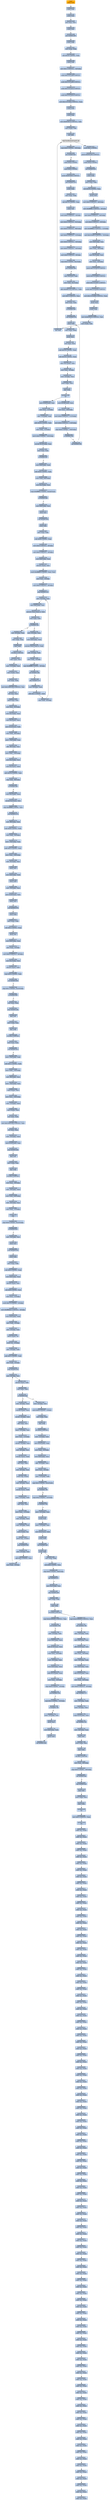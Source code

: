 digraph G {
node[shape=rectangle,style=filled,fillcolor=lightsteelblue,color=lightsteelblue]
bgcolor="transparent"
a0x00601ed0pushl_eax[label="start\npushl %eax",color="lightgrey",fillcolor="orange"];
a0x00601ed1pushl_eax[label="0x00601ed1\npushl %eax"];
a0x00601ed2pushl_eax[label="0x00601ed2\npushl %eax"];
a0x00601ed3xorl_ecx_ecx[label="0x00601ed3\nxorl %ecx, %ecx"];
a0x00601ed5pushl_ecx[label="0x00601ed5\npushl %ecx"];
a0x00601ed6call_0x00601d00[label="0x00601ed6\ncall 0x00601d00"];
a0x00601d00pushl_ebp[label="0x00601d00\npushl %ebp"];
a0x00601d01movl_esp_ebp[label="0x00601d01\nmovl %esp, %ebp"];
a0x00601d03subl_0x30UINT8_esp[label="0x00601d03\nsubl $0x30<UINT8>, %esp"];
a0x00601d06pushl_edi[label="0x00601d06\npushl %edi"];
a0x00601d07movl_0x1UINT32__24ebp_[label="0x00601d07\nmovl $0x1<UINT32>, -24(%ebp)"];
a0x00601d0epushl_0x15321aa8UINT32[label="0x00601d0e\npushl $0x15321aa8<UINT32>"];
a0x00601d13pushl_0x15321ad8UINT32[label="0x00601d13\npushl $0x15321ad8<UINT32>"];
a0x00601d18pushl_0x15321b2aUINT32[label="0x00601d18\npushl $0x15321b2a<UINT32>"];
a0x00601d1dpushl_0x15321b5aUINT32[label="0x00601d1d\npushl $0x15321b5a<UINT32>"];
a0x00601d22movl_0x15321b8aUINT32_eax[label="0x00601d22\nmovl $0x15321b8a<UINT32>, %eax"];
a0x00601d27pushl_eax[label="0x00601d27\npushl %eax"];
a0x00601d28pushl_eax[label="0x00601d28\npushl %eax"];
a0x00601d29movl_0x603810UINT32_edi[label="0x00601d29\nmovl $0x603810<UINT32>, %edi"];
a0x00601d2emovl_edi__edi[label="0x00601d2e\nmovl (%edi), %edi"];
a0x00601d30call_edi[label="0x00601d30\ncall %edi"];
RegCloseKey_advapi32_dll[label="RegCloseKey@advapi32.dll",color="lightgrey",fillcolor="lightgrey"];
a0x00601d32pushl_0x1UINT8[label="0x00601d32\npushl $0x1<UINT8>"];
a0x00601d34pushl_0x604194UINT32[label="0x00601d34\npushl $0x604194<UINT32>"];
a0x00601d39pushl_0x0UINT8[label="0x00601d39\npushl $0x0<UINT8>"];
a0x00601d3bcall_0x00601630[label="0x00601d3b\ncall 0x00601630"];
a0x00601630pushl_ebp[label="0x00601630\npushl %ebp"];
a0x00601631movl_esp_ebp[label="0x00601631\nmovl %esp, %ebp"];
a0x00601633subl_0x30UINT8_esp[label="0x00601633\nsubl $0x30<UINT8>, %esp"];
a0x00601636pushl_edi[label="0x00601636\npushl %edi"];
a0x00601637movl_0x0UINT32__40ebp_[label="0x00601637\nmovl $0x0<UINT32>, -40(%ebp)"];
a0x0060163emovl_0xfffffffcUINT32__8ebp_[label="0x0060163e\nmovl $0xfffffffc<UINT32>, -8(%ebp)"];
a0x00601645movl_0x0UINT32__44ebp_[label="0x00601645\nmovl $0x0<UINT32>, -44(%ebp)"];
a0x0060164cmovl_0x0UINT32__20ebp_[label="0x0060164c\nmovl $0x0<UINT32>, -20(%ebp)"];
a0x00601653movl_0xffffffbaUINT32__12ebp_[label="0x00601653\nmovl $0xffffffba<UINT32>, -12(%ebp)"];
a0x0060165amovl_0x103e62UINT32__32ebp_[label="0x0060165a\nmovl $0x103e62<UINT32>, -32(%ebp)"];
a0x00601661movl_0x8ebp__eax[label="0x00601661\nmovl 0x8(%ebp), %eax"];
a0x00601664movl_eax__28ebp_[label="0x00601664\nmovl %eax, -28(%ebp)"];
a0x00601667movl_0xcebp__ecx[label="0x00601667\nmovl 0xc(%ebp), %ecx"];
a0x0060166amovl_ecx__24ebp_[label="0x0060166a\nmovl %ecx, -24(%ebp)"];
a0x0060166dpushl_0x1531df70UINT32[label="0x0060166d\npushl $0x1531df70<UINT32>"];
a0x00601672pushl_0x1531dfd4UINT32[label="0x00601672\npushl $0x1531dfd4<UINT32>"];
a0x00601677pushl_0x1531e007UINT32[label="0x00601677\npushl $0x1531e007<UINT32>"];
a0x0060167cpushl_0x1531e056UINT32[label="0x0060167c\npushl $0x1531e056<UINT32>"];
a0x00601681movl_0x1531e086UINT32_eax[label="0x00601681\nmovl $0x1531e086<UINT32>, %eax"];
a0x00601686pushl_eax[label="0x00601686\npushl %eax"];
a0x00601687pushl_eax[label="0x00601687\npushl %eax"];
a0x00601688movl_0x603810UINT32_edi[label="0x00601688\nmovl $0x603810<UINT32>, %edi"];
a0x0060168dmovl_edi__edi[label="0x0060168d\nmovl (%edi), %edi"];
a0x0060168fcall_edi[label="0x0060168f\ncall %edi"];
a0x00601691cmpl_0x0UINT8__28ebp_[label="0x00601691\ncmpl $0x0<UINT8>, -28(%ebp)"];
a0x00601695jne_0x006016ae[label="0x00601695\njne 0x006016ae"];
a0x00601697pushl_0x0UINT8[label="0x00601697\npushl $0x0<UINT8>"];
a0x00601699pushl_0x0UINT8[label="0x00601699\npushl $0x0<UINT8>"];
a0x0060169bpushl_0x603000UINT32[label="0x0060169b\npushl $0x603000<UINT32>"];
a0x006016a0call_0x00601350[label="0x006016a0\ncall 0x00601350"];
a0x00601350pushl_ebp[label="0x00601350\npushl %ebp"];
a0x00601351movl_esp_ebp[label="0x00601351\nmovl %esp, %ebp"];
a0x00601353subl_0x74UINT8_esp[label="0x00601353\nsubl $0x74<UINT8>, %esp"];
a0x00601356pushl_esi[label="0x00601356\npushl %esi"];
a0x00601357movl_0x0UINT32__4ebp_[label="0x00601357\nmovl $0x0<UINT32>, -4(%ebp)"];
a0x0060135emovl_0x0UINT32__92ebp_[label="0x0060135e\nmovl $0x0<UINT32>, -92(%ebp)"];
a0x00601365movl_0x0UINT32__96ebp_[label="0x00601365\nmovl $0x0<UINT32>, -96(%ebp)"];
a0x0060136cmovl_0x0UINT32__12ebp_[label="0x0060136c\nmovl $0x0<UINT32>, -12(%ebp)"];
a0x00601373movl_0x0UINT32__16ebp_[label="0x00601373\nmovl $0x0<UINT32>, -16(%ebp)"];
a0x0060137amovl_0x0UINT32__24ebp_[label="0x0060137a\nmovl $0x0<UINT32>, -24(%ebp)"];
a0x00601381movl_0x0UINT32__8ebp_[label="0x00601381\nmovl $0x0<UINT32>, -8(%ebp)"];
a0x00601388cmpl_0x0UINT8_0xcebp_[label="0x00601388\ncmpl $0x0<UINT8>, 0xc(%ebp)"];
a0x0060138cjne_0x0060139e[label="0x0060138c\njne 0x0060139e"];
a0x0060138emovl_fs_0x30_edx[label="0x0060138e\nmovl %fs:0x30, %edx"];
a0x00601395movl_edx_0xcebp_[label="0x00601395\nmovl %edx, 0xc(%ebp)"];
a0x00601398addl_0x608118UINT32_edx[label="0x00601398\naddl $0x608118<UINT32>, %edx"];
a0x0060139emovl_0x1UINT32_eax[label="0x0060139e\nmovl $0x1<UINT32>, %eax"];
a0x006013a3testl_eax_eax[label="0x006013a3\ntestl %eax, %eax"];
a0x006013a5je_0x006014e6[label="0x006013a5\nje 0x006014e6"];
a0x006013abcall_0x006012f0[label="0x006013ab\ncall 0x006012f0"];
a0x006012f0pushl_ebp[label="0x006012f0\npushl %ebp"];
a0x006012f1movl_esp_ebp[label="0x006012f1\nmovl %esp, %ebp"];
a0x006012f3pushl_ecx[label="0x006012f3\npushl %ecx"];
a0x006012f4xorl_eax_eax[label="0x006012f4\nxorl %eax, %eax"];
a0x006012f6addl_0x18UINT8_eax[label="0x006012f6\naddl $0x18<UINT8>, %eax"];
a0x006012f9addl_0x18UINT8_eax[label="0x006012f9\naddl $0x18<UINT8>, %eax"];
a0x006012fcmovl_fs_eax__eax[label="0x006012fc\nmovl %fs:(%eax), %eax"];
a0x006012ffmovl_eax__4ebp_[label="0x006012ff\nmovl %eax, -4(%ebp)"];
a0x00601302movl__4ebp__eax[label="0x00601302\nmovl -4(%ebp), %eax"];
a0x00601305movl_ebp_esp[label="0x00601305\nmovl %ebp, %esp"];
a0x00601307popl_ebp[label="0x00601307\npopl %ebp"];
a0x00601308ret[label="0x00601308\nret"];
a0x006013b0movl_0x1f8eax__ecx[label="0x006013b0\nmovl 0x1f8(%eax), %ecx"];
a0x006013b6movl_ecx__100ebp_[label="0x006013b6\nmovl %ecx, -100(%ebp)"];
a0x006013b9movl_0x0UINT32__112ebp_[label="0x006013b9\nmovl $0x0<UINT32>, -112(%ebp)"];
a0x006013c0movl_0x0UINT32__116ebp_[label="0x006013c0\nmovl $0x0<UINT32>, -116(%ebp)"];
a0x006013c7cmpl_0x0UINT8__100ebp_[label="0x006013c7\ncmpl $0x0<UINT8>, -100(%ebp)"];
a0x006013cbje_0x006013dc[label="0x006013cb\nje 0x006013dc"];
a0x006013dccall_0x006012f0[label="0x006013dc\ncall 0x006012f0"];
a0x006013e1movl_0x58eax__ecx[label="0x006013e1\nmovl 0x58(%eax), %ecx"];
a0x006013e4movl_ecx__12ebp_[label="0x006013e4\nmovl %ecx, -12(%ebp)"];
a0x006013e7movl__12ebp__edx[label="0x006013e7\nmovl -12(%ebp), %edx"];
a0x006013eaaddl_0x5fUINT8_edx[label="0x006013ea\naddl $0x5f<UINT8>, %edx"];
a0x006013edmovl_edx__12ebp_[label="0x006013ed\nmovl %edx, -12(%ebp)"];
a0x006013f0movb_0x0UINT8__105ebp_[label="0x006013f0\nmovb $0x0<UINT8>, -105(%ebp)"];
a0x006013f4movzbl_0x10ebp__eax[label="0x006013f4\nmovzbl 0x10(%ebp), %eax"];
a0x006013f8testl_eax_eax[label="0x006013f8\ntestl %eax, %eax"];
a0x006013faje_0x00601407[label="0x006013fa\nje 0x00601407"];
a0x00601407movl_0x8ebp__edx[label="0x00601407\nmovl 0x8(%ebp), %edx"];
a0x0060140aaddl_0x6UINT8_edx[label="0x0060140a\naddl $0x6<UINT8>, %edx"];
a0x0060140dmovl_edx_0x8ebp_[label="0x0060140d\nmovl %edx, 0x8(%ebp)"];
a0x00601410movl_0xcebp__eax[label="0x00601410\nmovl 0xc(%ebp), %eax"];
a0x00601413cmpl_0xfffffffaUINT8_0x3a0eax_[label="0x00601413\ncmpl $0xfffffffa<UINT8>, 0x3a0(%eax)"];
a0x0060141aje_0x006014e6[label="0x0060141a\nje 0x006014e6"];
a0x00601420movl_0x8ebp__ecx[label="0x00601420\nmovl 0x8(%ebp), %ecx"];
a0x00601423pushl_ecx[label="0x00601423\npushl %ecx"];
a0x00601424call_0x006014f0[label="0x00601424\ncall 0x006014f0"];
a0x006014f0pushl_ebp[label="0x006014f0\npushl %ebp"];
a0x006014f1movl_esp_ebp[label="0x006014f1\nmovl %esp, %ebp"];
a0x006014f3subl_0x8UINT8_esp[label="0x006014f3\nsubl $0x8<UINT8>, %esp"];
a0x006014f6movl_0x0UINT32__8ebp_[label="0x006014f6\nmovl $0x0<UINT32>, -8(%ebp)"];
a0x006014fdmovl_0x0UINT32__4ebp_[label="0x006014fd\nmovl $0x0<UINT32>, -4(%ebp)"];
a0x00601504movl_0x8ebp__eax[label="0x00601504\nmovl 0x8(%ebp), %eax"];
a0x00601507movzwl_eax__ecx[label="0x00601507\nmovzwl (%eax), %ecx"];
a0x0060150aimull_0xffffff85UINT8_ecx_ecx[label="0x0060150a\nimull $0xffffff85<UINT8>, %ecx, %ecx"];
a0x0060150dmovl_ecx__4ebp_[label="0x0060150d\nmovl %ecx, -4(%ebp)"];
a0x00601510movl_0x0UINT32__8ebp_[label="0x00601510\nmovl $0x0<UINT32>, -8(%ebp)"];
a0x00601517jmp_0x00601522[label="0x00601517\njmp 0x00601522"];
a0x00601522movl__8ebp__eax[label="0x00601522\nmovl -8(%ebp), %eax"];
a0x00601525movl_0x8ebp__ecx[label="0x00601525\nmovl 0x8(%ebp), %ecx"];
a0x00601528movzwl_ecxeax2__edx[label="0x00601528\nmovzwl (%ecx,%eax,2), %edx"];
a0x0060152ctestl_edx_edx[label="0x0060152c\ntestl %edx, %edx"];
a0x0060152eje_0x0060154a[label="0x0060152e\nje 0x0060154a"];
a0x00601530movl__8ebp__eax[label="0x00601530\nmovl -8(%ebp), %eax"];
a0x00601533movl_0x8ebp__ecx[label="0x00601533\nmovl 0x8(%ebp), %ecx"];
a0x00601536movzwl_ecxeax2__edx[label="0x00601536\nmovzwl (%ecx,%eax,2), %edx"];
a0x0060153aaddl__4ebp__edx[label="0x0060153a\naddl -4(%ebp), %edx"];
a0x0060153dmovl_edx__4ebp_[label="0x0060153d\nmovl %edx, -4(%ebp)"];
a0x00601540cmpl_0xffffffffUINT8__8ebp_[label="0x00601540\ncmpl $0xffffffff<UINT8>, -8(%ebp)"];
a0x00601544jnl_0x00601548[label="0x00601544\njnl 0x00601548"];
a0x00601548jmp_0x00601519[label="0x00601548\njmp 0x00601519"];
a0x00601519movl__8ebp__edx[label="0x00601519\nmovl -8(%ebp), %edx"];
a0x0060151caddl_0x1UINT8_edx[label="0x0060151c\naddl $0x1<UINT8>, %edx"];
a0x0060151fmovl_edx__8ebp_[label="0x0060151f\nmovl %edx, -8(%ebp)"];
a0x0060154amovl__8ebp__eax[label="0x0060154a\nmovl -8(%ebp), %eax"];
a0x0060154dmovl_ebp_esp[label="0x0060154d\nmovl %ebp, %esp"];
a0x0060154fpopl_ebp[label="0x0060154f\npopl %ebp"];
a0x00601550ret_0x4UINT16[label="0x00601550\nret $0x4<UINT16>"];
a0x00601429movl_eax_ecx[label="0x00601429\nmovl %eax, %ecx"];
a0x0060142bmovl__12ebp__edx[label="0x0060142b\nmovl -12(%ebp), %edx"];
a0x0060142emovl_edx__eax[label="0x0060142e\nmovl (%edx), %eax"];
a0x00601430xorl_edx_edx[label="0x00601430\nxorl %edx, %edx"];
a0x00601432movl_0x23002200UINT32_esi[label="0x00601432\nmovl $0x23002200<UINT32>, %esi"];
a0x00601437divl_esi_eax[label="0x00601437\ndivl %esi, %eax"];
a0x00601439imull_eax_ecx[label="0x00601439\nimull %eax, %ecx"];
a0x0060143cmovl_ecx__92ebp_[label="0x0060143c\nmovl %ecx, -92(%ebp)"];
a0x0060143fmovl_0xcebp__eax[label="0x0060143f\nmovl 0xc(%ebp), %eax"];
a0x00601442movl_0xceax__ecx[label="0x00601442\nmovl 0xc(%eax), %ecx"];
a0x00601445movl_0x14ecx__edx[label="0x00601445\nmovl 0x14(%ecx), %edx"];
a0x00601448movl_edx__88ebp_[label="0x00601448\nmovl %edx, -88(%ebp)"];
a0x0060144bmovl__104ebp__eax[label="0x0060144b\nmovl -104(%ebp), %eax"];
a0x0060144eaddl__88ebp__eax[label="0x0060144e\naddl -88(%ebp), %eax"];
a0x00601451movl_eax__104ebp_[label="0x00601451\nmovl %eax, -104(%ebp)"];
a0x00601454movl_0xcebp__ecx[label="0x00601454\nmovl 0xc(%ebp), %ecx"];
a0x00601457movl_0xcecx__edx[label="0x00601457\nmovl 0xc(%ecx), %edx"];
a0x0060145aaddl_0x14UINT8_edx[label="0x0060145a\naddl $0x14<UINT8>, %edx"];
a0x0060145dcmpl_edx__88ebp_[label="0x0060145d\ncmpl %edx, -88(%ebp)"];
a0x00601460je_0x006014e6[label="0x00601460\nje 0x006014e6"];
a0x00601466movl_0xcebp__eax[label="0x00601466\nmovl 0xc(%ebp), %eax"];
a0x00601469movzbl_0x2eax__ecx[label="0x00601469\nmovzbl 0x2(%eax), %ecx"];
a0x0060146dcmpl_0xffffffffUINT8_ecx[label="0x0060146d\ncmpl $0xffffffff<UINT8>, %ecx"];
a0x00601470jne_0x00601474[label="0x00601470\njne 0x00601474"];
a0x00601474movl__88ebp__edx[label="0x00601474\nmovl -88(%ebp), %edx"];
a0x00601477subl_0x8UINT8_edx[label="0x00601477\nsubl $0x8<UINT8>, %edx"];
a0x0060147amovl_edx__20ebp_[label="0x0060147a\nmovl %edx, -20(%ebp)"];
a0x0060147dmovl__104ebp__eax[label="0x0060147d\nmovl -104(%ebp), %eax"];
a0x00601480addl_0x1UINT8_eax[label="0x00601480\naddl $0x1<UINT8>, %eax"];
a0x00601483movl_eax__104ebp_[label="0x00601483\nmovl %eax, -104(%ebp)"];
a0x00601486movl__92ebp__ecx[label="0x00601486\nmovl -92(%ebp), %ecx"];
a0x00601489pushl_ecx[label="0x00601489\npushl %ecx"];
a0x0060148amovl_0x8ebp__edx[label="0x0060148a\nmovl 0x8(%ebp), %edx"];
a0x0060148dpushl_edx[label="0x0060148d\npushl %edx"];
a0x0060148emovl__20ebp__eax[label="0x0060148e\nmovl -20(%ebp), %eax"];
a0x00601491movl_0x30eax__ecx[label="0x00601491\nmovl 0x30(%eax), %ecx"];
a0x00601494pushl_ecx[label="0x00601494\npushl %ecx"];
a0x00601495call_0x00601970[label="0x00601495\ncall 0x00601970"];
a0x00601970pushl_ebp[label="0x00601970\npushl %ebp"];
a0x00601971movl_esp_ebp[label="0x00601971\nmovl %esp, %ebp"];
a0x00601973subl_0xcUINT8_esp[label="0x00601973\nsubl $0xc<UINT8>, %esp"];
a0x00601976pushl_esi[label="0x00601976\npushl %esi"];
a0x00601977movl_0x8ebp__eax[label="0x00601977\nmovl 0x8(%ebp), %eax"];
a0x0060197amovl_eax__4ebp_[label="0x0060197a\nmovl %eax, -4(%ebp)"];
a0x0060197dmovl_0x0UINT32__8ebp_[label="0x0060197d\nmovl $0x0<UINT32>, -8(%ebp)"];
a0x00601984movl_0xcebp__ecx[label="0x00601984\nmovl 0xc(%ebp), %ecx"];
a0x00601987movzwl_ecx__edx[label="0x00601987\nmovzwl (%ecx), %edx"];
a0x0060198acmpl_0x2UINT8_edx[label="0x0060198a\ncmpl $0x2<UINT8>, %edx"];
a0x0060198djne_0x006019a6[label="0x0060198d\njne 0x006019a6"];
a0x006019a6cmpl_0x1UINT8_0x10ebp_[label="0x006019a6\ncmpl $0x1<UINT8>, 0x10(%ebp)"];
a0x006019aaja_0x006019b3[label="0x006019aa\nja 0x006019b3"];
a0x006019acxorl_eax_eax[label="0x006019ac\nxorl %eax, %eax"];
a0x006019aejmp_0x00601a4b[label="0x006019ae\njmp 0x00601a4b"];
a0x00601a4bpopl_esi[label="0x00601a4b\npopl %esi"];
a0x00601a4cmovl_ebp_esp[label="0x00601a4c\nmovl %ebp, %esp"];
a0x00601a4epopl_ebp[label="0x00601a4e\npopl %ebp"];
a0x00601a4fret_0xcUINT16[label="0x00601a4f\nret $0xc<UINT16>"];
a0x0060149atestl_eax_eax[label="0x0060149a\ntestl %eax, %eax"];
a0x0060149cjne_0x006014ca[label="0x0060149c\njne 0x006014ca"];
a0x0060149emovl__104ebp__edx[label="0x0060149e\nmovl -104(%ebp), %edx"];
a0x006014a1addl_0x1UINT8_edx[label="0x006014a1\naddl $0x1<UINT8>, %edx"];
a0x006014a4movl_edx__104ebp_[label="0x006014a4\nmovl %edx, -104(%ebp)"];
a0x006014a7movl__88ebp__eax[label="0x006014a7\nmovl -88(%ebp), %eax"];
a0x006014aamovl__104ebp__ecx[label="0x006014aa\nmovl -104(%ebp), %ecx"];
a0x006014adimull_eax__ecx[label="0x006014ad\nimull (%eax), %ecx"];
a0x006014b0movl_ecx__104ebp_[label="0x006014b0\nmovl %ecx, -104(%ebp)"];
a0x006014b3movl__12ebp__edx[label="0x006014b3\nmovl -12(%ebp), %edx"];
a0x006014b6movl_edx__eax[label="0x006014b6\nmovl (%edx), %eax"];
a0x006014b8xorl_edx_edx[label="0x006014b8\nxorl %edx, %edx"];
a0x006014bamovl_0x23002200UINT32_ecx[label="0x006014ba\nmovl $0x23002200<UINT32>, %ecx"];
a0x006014bfdivl_ecx_eax[label="0x006014bf\ndivl %ecx, %eax"];
a0x006014c1movl__20ebp__edx[label="0x006014c1\nmovl -20(%ebp), %edx"];
a0x006014c4imull_0x18edx__eax[label="0x006014c4\nimull 0x18(%edx), %eax"];
a0x006014c8jmp_0x006014e8[label="0x006014c8\njmp 0x006014e8"];
a0x006014e8popl_esi[label="0x006014e8\npopl %esi"];
a0x006014e9movl_ebp_esp[label="0x006014e9\nmovl %ebp, %esp"];
a0x006014ebpopl_ebp[label="0x006014eb\npopl %ebp"];
a0x006014ecret_0xcUINT16[label="0x006014ec\nret $0xc<UINT16>"];
a0x006016a5movl_eax__28ebp_[label="0x006016a5\nmovl %eax, -28(%ebp)"];
a0x006016a8movl__28ebp__edx[label="0x006016a8\nmovl -28(%ebp), %edx"];
a0x006016abmovl_edx_0x8ebp_[label="0x006016ab\nmovl %edx, 0x8(%ebp)"];
a0x006016aemovl__28ebp__eax[label="0x006016ae\nmovl -28(%ebp), %eax"];
a0x006016b1movl_eax__12ebp_[label="0x006016b1\nmovl %eax, -12(%ebp)"];
a0x006016b4nop_[label="0x006016b4\nnop "];
a0x006016b5cmpl_0x0UINT8_0x10ebp_[label="0x006016b5\ncmpl $0x0<UINT8>, 0x10(%ebp)"];
a0x006016b9je_0x006016c4[label="0x006016b9\nje 0x006016c4"];
a0x006016bbmovl__24ebp__ecx[label="0x006016bb\nmovl -24(%ebp), %ecx"];
a0x006016bepushl_ecx[label="0x006016be\npushl %ecx"];
a0x006016bfcall_0x00601020[label="0x006016bf\ncall 0x00601020"];
a0x00601020pushl_ebp[label="0x00601020\npushl %ebp"];
a0x00601021movl_esp_ebp[label="0x00601021\nmovl %esp, %ebp"];
a0x00601023subl_0xcUINT8_esp[label="0x00601023\nsubl $0xc<UINT8>, %esp"];
a0x00601026movl_0x8ebp__eax[label="0x00601026\nmovl 0x8(%ebp), %eax"];
a0x00601029movsbl_eax__ecx[label="0x00601029\nmovsbl (%eax), %ecx"];
a0x0060102csubl_0xfUINT8_ecx[label="0x0060102c\nsubl $0xf<UINT8>, %ecx"];
a0x0060102fmovl_ecx__12ebp_[label="0x0060102f\nmovl %ecx, -12(%ebp)"];
a0x00601032movb_0x72UINT8__5ebp_[label="0x00601032\nmovb $0x72<UINT8>, -5(%ebp)"];
a0x00601036movl_0xffffdda1UINT32__4ebp_[label="0x00601036\nmovl $0xffffdda1<UINT32>, -4(%ebp)"];
a0x0060103dmovl_0x8ebp__edx[label="0x0060103d\nmovl 0x8(%ebp), %edx"];
a0x00601040movl_edx__4ebp_[label="0x00601040\nmovl %edx, -4(%ebp)"];
a0x00601043movl__4ebp__eax[label="0x00601043\nmovl -4(%ebp), %eax"];
a0x00601046movb_eax__cl[label="0x00601046\nmovb (%eax), %cl"];
a0x00601048movb_cl__5ebp_[label="0x00601048\nmovb %cl, -5(%ebp)"];
a0x0060104bmovl__4ebp__edx[label="0x0060104b\nmovl -4(%ebp), %edx"];
a0x0060104eaddl_0x1UINT8_edx[label="0x0060104e\naddl $0x1<UINT8>, %edx"];
a0x00601051movl_edx__4ebp_[label="0x00601051\nmovl %edx, -4(%ebp)"];
a0x00601054jmp_0x0060105f[label="0x00601054\njmp 0x0060105f"];
a0x0060105fmovl__4ebp__ecx[label="0x0060105f\nmovl -4(%ebp), %ecx"];
a0x00601062movsbl_ecx__edx[label="0x00601062\nmovsbl (%ecx), %edx"];
a0x00601065testl_edx_edx[label="0x00601065\ntestl %edx, %edx"];
a0x00601067je_0x006010a8[label="0x00601067\nje 0x006010a8"];
a0x00601069movl__4ebp__eax[label="0x00601069\nmovl -4(%ebp), %eax"];
a0x0060106cmovsbl_eax__ecx[label="0x0060106c\nmovsbl (%eax), %ecx"];
a0x0060106fmovsbl__5ebp__edx[label="0x0060106f\nmovsbl -5(%ebp), %edx"];
a0x00601073addl_edx_ecx[label="0x00601073\naddl %edx, %ecx"];
a0x00601075imull__12ebp__ecx[label="0x00601075\nimull -12(%ebp), %ecx"];
a0x00601079movl_ecx__12ebp_[label="0x00601079\nmovl %ecx, -12(%ebp)"];
a0x0060107cmovsbl__5ebp__eax[label="0x0060107c\nmovsbl -5(%ebp), %eax"];
a0x00601080movl__4ebp__ecx[label="0x00601080\nmovl -4(%ebp), %ecx"];
a0x00601083movsbl_ecx__edx[label="0x00601083\nmovsbl (%ecx), %edx"];
a0x00601086subl_eax_edx[label="0x00601086\nsubl %eax, %edx"];
a0x00601088movl__4ebp__eax[label="0x00601088\nmovl -4(%ebp), %eax"];
a0x0060108bmovb_dl_eax_[label="0x0060108b\nmovb %dl, (%eax)"];
a0x0060108dmovl__4ebp__ecx[label="0x0060108d\nmovl -4(%ebp), %ecx"];
a0x00601090movsbl_ecx__edx[label="0x00601090\nmovsbl (%ecx), %edx"];
a0x00601093movl__12ebp__eax[label="0x00601093\nmovl -12(%ebp), %eax"];
a0x00601096subl_edx_eax[label="0x00601096\nsubl %edx, %eax"];
a0x00601098movl_eax__12ebp_[label="0x00601098\nmovl %eax, -12(%ebp)"];
a0x0060109bmovl__4ebp__ecx[label="0x0060109b\nmovl -4(%ebp), %ecx"];
a0x0060109emovl__4ebp__edx[label="0x0060109e\nmovl -4(%ebp), %edx"];
a0x006010a1movb_edx__al[label="0x006010a1\nmovb (%edx), %al"];
a0x006010a3movb_al__1ecx_[label="0x006010a3\nmovb %al, -1(%ecx)"];
a0x006010a6jmp_0x00601056[label="0x006010a6\njmp 0x00601056"];
a0x00601056movl__4ebp__eax[label="0x00601056\nmovl -4(%ebp), %eax"];
a0x00601059addl_0x1UINT8_eax[label="0x00601059\naddl $0x1<UINT8>, %eax"];
a0x0060105cmovl_eax__4ebp_[label="0x0060105c\nmovl %eax, -4(%ebp)"];
a0x006010a8movl__4ebp__ecx[label="0x006010a8\nmovl -4(%ebp), %ecx"];
a0x006010abmovb_0x0UINT8__1ecx_[label="0x006010ab\nmovb $0x0<UINT8>, -1(%ecx)"];
a0x006010afmovl_ebp_esp[label="0x006010af\nmovl %ebp, %esp"];
a0x006010b1popl_ebp[label="0x006010b1\npopl %ebp"];
a0x006010b2ret_0x4UINT16[label="0x006010b2\nret $0x4<UINT16>"];
a0x006016c4movl__12ebp__edx[label="0x006016c4\nmovl -12(%ebp), %edx"];
a0x006016c7movl_0x3cedx__eax[label="0x006016c7\nmovl 0x3c(%edx), %eax"];
a0x006016camovl_eax__32ebp_[label="0x006016ca\nmovl %eax, -32(%ebp)"];
a0x006016cdmovl_0x8ebp__ecx[label="0x006016cd\nmovl 0x8(%ebp), %ecx"];
a0x006016d0addl__32ebp__ecx[label="0x006016d0\naddl -32(%ebp), %ecx"];
a0x006016d3movl_ecx__4ebp_[label="0x006016d3\nmovl %ecx, -4(%ebp)"];
a0x006016d6movl__12ebp__edx[label="0x006016d6\nmovl -12(%ebp), %edx"];
a0x006016d9cmpl_0x5UINT8_0x3cedx_[label="0x006016d9\ncmpl $0x5<UINT8>, 0x3c(%edx)"];
a0x006016ddjnl_0x00601706[label="0x006016dd\njnl 0x00601706"];
a0x006016dfcmpl_0xaUINT8__32ebp_[label="0x006016df\ncmpl $0xa<UINT8>, -32(%ebp)"];
a0x006016e3ja_0x00601706[label="0x006016e3\nja 0x00601706"];
a0x006016e5movl__32ebp__eax[label="0x006016e5\nmovl -32(%ebp), %eax"];
a0x006016e8pushl_eax[label="0x006016e8\npushl %eax"];
a0x006016e9movl__12ebp__ecx[label="0x006016e9\nmovl -12(%ebp), %ecx"];
a0x006016ecmovl_0x3cecx__edx[label="0x006016ec\nmovl 0x3c(%ecx), %edx"];
a0x006016efpushl_edx[label="0x006016ef\npushl %edx"];
a0x006016f0call_0x00601a60[label="0x006016f0\ncall 0x00601a60"];
a0x00601a60pushl_ebp[label="0x00601a60\npushl %ebp"];
a0x00601a61movl_esp_ebp[label="0x00601a61\nmovl %esp, %ebp"];
a0x00601a63subl_0x8UINT8_esp[label="0x00601a63\nsubl $0x8<UINT8>, %esp"];
a0x00601a66cmpl_0x0UINT8_0x8ebp_[label="0x00601a66\ncmpl $0x0<UINT8>, 0x8(%ebp)"];
a0x00601a6ajne_0x00601a71[label="0x00601a6a\njne 0x00601a71"];
a0x00601a6cmovl_0xcebp__eax[label="0x00601a6c\nmovl 0xc(%ebp), %eax"];
a0x00601a6fjmp_0x00601a96[label="0x00601a6f\njmp 0x00601a96"];
a0x00601a96movl_ebp_esp[label="0x00601a96\nmovl %ebp, %esp"];
a0x00601a98popl_ebp[label="0x00601a98\npopl %ebp"];
a0x00601a99ret_0x8UINT16[label="0x00601a99\nret $0x8<UINT16>"];
a0x006016f5cmpl_0xd1000000UINT32_eax[label="0x006016f5\ncmpl $0xd1000000<UINT32>, %eax"];
a0x006016fajne_0x00601706[label="0x006016fa\njne 0x00601706"];
a0x00601706movl__4ebp__eax[label="0x00601706\nmovl -4(%ebp), %eax"];
a0x00601709movl_0x8ebp__ecx[label="0x00601709\nmovl 0x8(%ebp), %ecx"];
a0x0060170caddl_0x78eax__ecx[label="0x0060170c\naddl 0x78(%eax), %ecx"];
a0x0060170fmovl_ecx__20ebp_[label="0x0060170f\nmovl %ecx, -20(%ebp)"];
a0x00601712movl__20ebp__edx[label="0x00601712\nmovl -20(%ebp), %edx"];
a0x00601715movl_0x8ebp__eax[label="0x00601715\nmovl 0x8(%ebp), %eax"];
a0x00601718addl_0x1cedx__eax[label="0x00601718\naddl 0x1c(%edx), %eax"];
a0x0060171bmovl_eax__16ebp_[label="0x0060171b\nmovl %eax, -16(%ebp)"];
a0x0060171ecmpl_0x0UINT8__4ebp_[label="0x0060171e\ncmpl $0x0<UINT8>, -4(%ebp)"];
a0x00601722jne_0x00601748[label="0x00601722\njne 0x00601748"];
a0x00601724cmpl_0x2UINT8__32ebp_[label="0x00601724\ncmpl $0x2<UINT8>, -32(%ebp)"];
a0x00601728ja_0x00601748[label="0x00601728\nja 0x00601748"];
a0x0060172amovl__32ebp__ecx[label="0x0060172a\nmovl -32(%ebp), %ecx"];
a0x0060172dpushl_ecx[label="0x0060172d\npushl %ecx"];
a0x0060172emovl_0x8ebp__edx[label="0x0060172e\nmovl 0x8(%ebp), %edx"];
a0x00601731pushl_edx[label="0x00601731\npushl %edx"];
a0x00601732call_0x00601a60[label="0x00601732\ncall 0x00601a60"];
a0x00601737cmpl_0xd1000000UINT32_eax[label="0x00601737\ncmpl $0xd1000000<UINT32>, %eax"];
a0x0060173cjne_0x00601748[label="0x0060173c\njne 0x00601748"];
a0x00601748movl__20ebp__eax[label="0x00601748\nmovl -20(%ebp), %eax"];
a0x0060174bmovl_0x8ebp__ecx[label="0x0060174b\nmovl 0x8(%ebp), %ecx"];
a0x0060174eaddl_0x20eax__ecx[label="0x0060174e\naddl 0x20(%eax), %ecx"];
a0x00601751movl_ecx__36ebp_[label="0x00601751\nmovl %ecx, -36(%ebp)"];
a0x00601754movl__20ebp__edx[label="0x00601754\nmovl -20(%ebp), %edx"];
a0x00601757movl_0x8ebp__eax[label="0x00601757\nmovl 0x8(%ebp), %eax"];
a0x0060175aaddl_0x24edx__eax[label="0x0060175a\naddl 0x24(%edx), %eax"];
a0x0060175dmovl_eax__40ebp_[label="0x0060175d\nmovl %eax, -40(%ebp)"];
a0x00601760movl_0x0UINT32__8ebp_[label="0x00601760\nmovl $0x0<UINT32>, -8(%ebp)"];
a0x00601767jmp_0x00601772[label="0x00601767\njmp 0x00601772"];
a0x00601772movl__20ebp__edx[label="0x00601772\nmovl -20(%ebp), %edx"];
a0x00601775movl__8ebp__eax[label="0x00601775\nmovl -8(%ebp), %eax"];
a0x00601778cmpl_0x18edx__eax[label="0x00601778\ncmpl 0x18(%edx), %eax"];
a0x0060177bjae_0x006017e2[label="0x0060177b\njae 0x006017e2"];
a0x006017e2movl__44ebp__eax[label="0x006017e2\nmovl -44(%ebp), %eax"];
a0x006017e5popl_edi[label="0x006017e5\npopl %edi"];
a0x006017e6movl_ebp_esp[label="0x006017e6\nmovl %ebp, %esp"];
a0x006017e8popl_ebp[label="0x006017e8\npopl %ebp"];
a0x006017e9ret_0xcUINT16[label="0x006017e9\nret $0xc<UINT16>"];
a0x00601d40movl_eax__40ebp_[label="0x00601d40\nmovl %eax, -40(%ebp)"];
a0x00601d43cmpl_0x0UINT8__40ebp_[label="0x00601d43\ncmpl $0x0<UINT8>, -40(%ebp)"];
a0x00601d47jne_0x00601d4e[label="0x00601d47\njne 0x00601d4e"];
a0x00601d49jmp_0x00601ec4[label="0x00601d49\njmp 0x00601ec4"];
a0x00601ec4popl_edi[label="0x00601ec4\npopl %edi"];
a0x00601ec5movl_ebp_esp[label="0x00601ec5\nmovl %ebp, %esp"];
a0x00601ec7popl_ebp[label="0x00601ec7\npopl %ebp"];
a0x00601ec8ret[label="0x00601ec8\nret"];
a0x00601edbmovl_0x1UINT32_eax[label="0x00601edb\nmovl $0x1<UINT32>, %eax"];
a0x00601ee0ret[label="0x00601ee0\nret"];
a0x00000000addb_al_eax_[label="0x00000000\naddb %al, (%eax)"];
a0x00000002addb_al_eax_[label="0x00000002\naddb %al, (%eax)"];
a0x00000004addb_al_eax_[label="0x00000004\naddb %al, (%eax)"];
a0x00000006addb_al_eax_[label="0x00000006\naddb %al, (%eax)"];
a0x00000008addb_al_eax_[label="0x00000008\naddb %al, (%eax)"];
a0x0000000aaddb_al_eax_[label="0x0000000a\naddb %al, (%eax)"];
a0x0000000caddb_al_eax_[label="0x0000000c\naddb %al, (%eax)"];
a0x0000000eaddb_al_eax_[label="0x0000000e\naddb %al, (%eax)"];
a0x00000010addb_al_eax_[label="0x00000010\naddb %al, (%eax)"];
a0x00000012addb_al_eax_[label="0x00000012\naddb %al, (%eax)"];
a0x00000014addb_al_eax_[label="0x00000014\naddb %al, (%eax)"];
a0x00000016addb_al_eax_[label="0x00000016\naddb %al, (%eax)"];
a0x00000018addb_al_eax_[label="0x00000018\naddb %al, (%eax)"];
a0x0000001aaddb_al_eax_[label="0x0000001a\naddb %al, (%eax)"];
a0x0000001caddb_al_eax_[label="0x0000001c\naddb %al, (%eax)"];
a0x0000001eaddb_al_eax_[label="0x0000001e\naddb %al, (%eax)"];
a0x00000020addb_al_eax_[label="0x00000020\naddb %al, (%eax)"];
a0x00000022addb_al_eax_[label="0x00000022\naddb %al, (%eax)"];
a0x00000024addb_al_eax_[label="0x00000024\naddb %al, (%eax)"];
a0x00000026addb_al_eax_[label="0x00000026\naddb %al, (%eax)"];
a0x00000028addb_al_eax_[label="0x00000028\naddb %al, (%eax)"];
a0x0000002aaddb_al_eax_[label="0x0000002a\naddb %al, (%eax)"];
a0x0000002caddb_al_eax_[label="0x0000002c\naddb %al, (%eax)"];
a0x0000002eaddb_al_eax_[label="0x0000002e\naddb %al, (%eax)"];
a0x00000030addb_al_eax_[label="0x00000030\naddb %al, (%eax)"];
a0x00000032addb_al_eax_[label="0x00000032\naddb %al, (%eax)"];
a0x00000034addb_al_eax_[label="0x00000034\naddb %al, (%eax)"];
a0x00000036addb_al_eax_[label="0x00000036\naddb %al, (%eax)"];
a0x00000038addb_al_eax_[label="0x00000038\naddb %al, (%eax)"];
a0x0000003aaddb_al_eax_[label="0x0000003a\naddb %al, (%eax)"];
a0x0000003caddb_al_eax_[label="0x0000003c\naddb %al, (%eax)"];
a0x0000003eaddb_al_eax_[label="0x0000003e\naddb %al, (%eax)"];
a0x00000040addb_al_eax_[label="0x00000040\naddb %al, (%eax)"];
a0x00000042addb_al_eax_[label="0x00000042\naddb %al, (%eax)"];
a0x00000044addb_al_eax_[label="0x00000044\naddb %al, (%eax)"];
a0x00000046addb_al_eax_[label="0x00000046\naddb %al, (%eax)"];
a0x00000048addb_al_eax_[label="0x00000048\naddb %al, (%eax)"];
a0x0000004aaddb_al_eax_[label="0x0000004a\naddb %al, (%eax)"];
a0x0000004caddb_al_eax_[label="0x0000004c\naddb %al, (%eax)"];
a0x0000004eaddb_al_eax_[label="0x0000004e\naddb %al, (%eax)"];
a0x00000050addb_al_eax_[label="0x00000050\naddb %al, (%eax)"];
a0x00000052addb_al_eax_[label="0x00000052\naddb %al, (%eax)"];
a0x00000054addb_al_eax_[label="0x00000054\naddb %al, (%eax)"];
a0x00000056addb_al_eax_[label="0x00000056\naddb %al, (%eax)"];
a0x00000058addb_al_eax_[label="0x00000058\naddb %al, (%eax)"];
a0x0000005aaddb_al_eax_[label="0x0000005a\naddb %al, (%eax)"];
a0x0000005caddb_al_eax_[label="0x0000005c\naddb %al, (%eax)"];
a0x0000005eaddb_al_eax_[label="0x0000005e\naddb %al, (%eax)"];
a0x00000060addb_al_eax_[label="0x00000060\naddb %al, (%eax)"];
a0x00000062addb_al_eax_[label="0x00000062\naddb %al, (%eax)"];
a0x00000064addb_al_eax_[label="0x00000064\naddb %al, (%eax)"];
a0x00000066addb_al_eax_[label="0x00000066\naddb %al, (%eax)"];
a0x00000068addb_al_eax_[label="0x00000068\naddb %al, (%eax)"];
a0x0000006aaddb_al_eax_[label="0x0000006a\naddb %al, (%eax)"];
a0x0000006caddb_al_eax_[label="0x0000006c\naddb %al, (%eax)"];
a0x0000006eaddb_al_eax_[label="0x0000006e\naddb %al, (%eax)"];
a0x00000070addb_al_eax_[label="0x00000070\naddb %al, (%eax)"];
a0x00000072addb_al_eax_[label="0x00000072\naddb %al, (%eax)"];
a0x00000074addb_al_eax_[label="0x00000074\naddb %al, (%eax)"];
a0x00000076addb_al_eax_[label="0x00000076\naddb %al, (%eax)"];
a0x00000078addb_al_eax_[label="0x00000078\naddb %al, (%eax)"];
a0x0000007aaddb_al_eax_[label="0x0000007a\naddb %al, (%eax)"];
a0x0000007caddb_al_eax_[label="0x0000007c\naddb %al, (%eax)"];
a0x0000007eaddb_al_eax_[label="0x0000007e\naddb %al, (%eax)"];
a0x00000080addb_al_eax_[label="0x00000080\naddb %al, (%eax)"];
a0x00000082addb_al_eax_[label="0x00000082\naddb %al, (%eax)"];
a0x00000084addb_al_eax_[label="0x00000084\naddb %al, (%eax)"];
a0x00000086addb_al_eax_[label="0x00000086\naddb %al, (%eax)"];
a0x00000088addb_al_eax_[label="0x00000088\naddb %al, (%eax)"];
a0x0000008aaddb_al_eax_[label="0x0000008a\naddb %al, (%eax)"];
a0x0000008caddb_al_eax_[label="0x0000008c\naddb %al, (%eax)"];
a0x0000008eaddb_al_eax_[label="0x0000008e\naddb %al, (%eax)"];
a0x00000090addb_al_eax_[label="0x00000090\naddb %al, (%eax)"];
a0x00000092addb_al_eax_[label="0x00000092\naddb %al, (%eax)"];
a0x00000094addb_al_eax_[label="0x00000094\naddb %al, (%eax)"];
a0x00000096addb_al_eax_[label="0x00000096\naddb %al, (%eax)"];
a0x00000098addb_al_eax_[label="0x00000098\naddb %al, (%eax)"];
a0x0000009aaddb_al_eax_[label="0x0000009a\naddb %al, (%eax)"];
a0x0000009caddb_al_eax_[label="0x0000009c\naddb %al, (%eax)"];
a0x0000009eaddb_al_eax_[label="0x0000009e\naddb %al, (%eax)"];
a0x000000a0addb_al_eax_[label="0x000000a0\naddb %al, (%eax)"];
a0x000000a2addb_al_eax_[label="0x000000a2\naddb %al, (%eax)"];
a0x000000a4addb_al_eax_[label="0x000000a4\naddb %al, (%eax)"];
a0x000000a6addb_al_eax_[label="0x000000a6\naddb %al, (%eax)"];
a0x000000a8addb_al_eax_[label="0x000000a8\naddb %al, (%eax)"];
a0x000000aaaddb_al_eax_[label="0x000000aa\naddb %al, (%eax)"];
a0x000000acaddb_al_eax_[label="0x000000ac\naddb %al, (%eax)"];
a0x000000aeaddb_al_eax_[label="0x000000ae\naddb %al, (%eax)"];
a0x000000b0addb_al_eax_[label="0x000000b0\naddb %al, (%eax)"];
a0x000000b2addb_al_eax_[label="0x000000b2\naddb %al, (%eax)"];
a0x000000b4addb_al_eax_[label="0x000000b4\naddb %al, (%eax)"];
a0x000000b6addb_al_eax_[label="0x000000b6\naddb %al, (%eax)"];
a0x000000b8addb_al_eax_[label="0x000000b8\naddb %al, (%eax)"];
a0x000000baaddb_al_eax_[label="0x000000ba\naddb %al, (%eax)"];
a0x000000bcaddb_al_eax_[label="0x000000bc\naddb %al, (%eax)"];
a0x000000beaddb_al_eax_[label="0x000000be\naddb %al, (%eax)"];
a0x000000c0addb_al_eax_[label="0x000000c0\naddb %al, (%eax)"];
a0x000000c2addb_al_eax_[label="0x000000c2\naddb %al, (%eax)"];
a0x000000c4addb_al_eax_[label="0x000000c4\naddb %al, (%eax)"];
a0x000000c6addb_al_eax_[label="0x000000c6\naddb %al, (%eax)"];
a0x000000c8addb_al_eax_[label="0x000000c8\naddb %al, (%eax)"];
a0x000000caaddb_al_eax_[label="0x000000ca\naddb %al, (%eax)"];
a0x00601ed0pushl_eax -> a0x00601ed1pushl_eax [color="#000000"];
a0x00601ed1pushl_eax -> a0x00601ed2pushl_eax [color="#000000"];
a0x00601ed2pushl_eax -> a0x00601ed3xorl_ecx_ecx [color="#000000"];
a0x00601ed3xorl_ecx_ecx -> a0x00601ed5pushl_ecx [color="#000000"];
a0x00601ed5pushl_ecx -> a0x00601ed6call_0x00601d00 [color="#000000"];
a0x00601ed6call_0x00601d00 -> a0x00601d00pushl_ebp [color="#000000"];
a0x00601d00pushl_ebp -> a0x00601d01movl_esp_ebp [color="#000000"];
a0x00601d01movl_esp_ebp -> a0x00601d03subl_0x30UINT8_esp [color="#000000"];
a0x00601d03subl_0x30UINT8_esp -> a0x00601d06pushl_edi [color="#000000"];
a0x00601d06pushl_edi -> a0x00601d07movl_0x1UINT32__24ebp_ [color="#000000"];
a0x00601d07movl_0x1UINT32__24ebp_ -> a0x00601d0epushl_0x15321aa8UINT32 [color="#000000"];
a0x00601d0epushl_0x15321aa8UINT32 -> a0x00601d13pushl_0x15321ad8UINT32 [color="#000000"];
a0x00601d13pushl_0x15321ad8UINT32 -> a0x00601d18pushl_0x15321b2aUINT32 [color="#000000"];
a0x00601d18pushl_0x15321b2aUINT32 -> a0x00601d1dpushl_0x15321b5aUINT32 [color="#000000"];
a0x00601d1dpushl_0x15321b5aUINT32 -> a0x00601d22movl_0x15321b8aUINT32_eax [color="#000000"];
a0x00601d22movl_0x15321b8aUINT32_eax -> a0x00601d27pushl_eax [color="#000000"];
a0x00601d27pushl_eax -> a0x00601d28pushl_eax [color="#000000"];
a0x00601d28pushl_eax -> a0x00601d29movl_0x603810UINT32_edi [color="#000000"];
a0x00601d29movl_0x603810UINT32_edi -> a0x00601d2emovl_edi__edi [color="#000000"];
a0x00601d2emovl_edi__edi -> a0x00601d30call_edi [color="#000000"];
a0x00601d30call_edi -> RegCloseKey_advapi32_dll [color="#000000"];
RegCloseKey_advapi32_dll -> a0x00601d32pushl_0x1UINT8 [color="#000000"];
a0x00601d32pushl_0x1UINT8 -> a0x00601d34pushl_0x604194UINT32 [color="#000000"];
a0x00601d34pushl_0x604194UINT32 -> a0x00601d39pushl_0x0UINT8 [color="#000000"];
a0x00601d39pushl_0x0UINT8 -> a0x00601d3bcall_0x00601630 [color="#000000"];
a0x00601d3bcall_0x00601630 -> a0x00601630pushl_ebp [color="#000000"];
a0x00601630pushl_ebp -> a0x00601631movl_esp_ebp [color="#000000"];
a0x00601631movl_esp_ebp -> a0x00601633subl_0x30UINT8_esp [color="#000000"];
a0x00601633subl_0x30UINT8_esp -> a0x00601636pushl_edi [color="#000000"];
a0x00601636pushl_edi -> a0x00601637movl_0x0UINT32__40ebp_ [color="#000000"];
a0x00601637movl_0x0UINT32__40ebp_ -> a0x0060163emovl_0xfffffffcUINT32__8ebp_ [color="#000000"];
a0x0060163emovl_0xfffffffcUINT32__8ebp_ -> a0x00601645movl_0x0UINT32__44ebp_ [color="#000000"];
a0x00601645movl_0x0UINT32__44ebp_ -> a0x0060164cmovl_0x0UINT32__20ebp_ [color="#000000"];
a0x0060164cmovl_0x0UINT32__20ebp_ -> a0x00601653movl_0xffffffbaUINT32__12ebp_ [color="#000000"];
a0x00601653movl_0xffffffbaUINT32__12ebp_ -> a0x0060165amovl_0x103e62UINT32__32ebp_ [color="#000000"];
a0x0060165amovl_0x103e62UINT32__32ebp_ -> a0x00601661movl_0x8ebp__eax [color="#000000"];
a0x00601661movl_0x8ebp__eax -> a0x00601664movl_eax__28ebp_ [color="#000000"];
a0x00601664movl_eax__28ebp_ -> a0x00601667movl_0xcebp__ecx [color="#000000"];
a0x00601667movl_0xcebp__ecx -> a0x0060166amovl_ecx__24ebp_ [color="#000000"];
a0x0060166amovl_ecx__24ebp_ -> a0x0060166dpushl_0x1531df70UINT32 [color="#000000"];
a0x0060166dpushl_0x1531df70UINT32 -> a0x00601672pushl_0x1531dfd4UINT32 [color="#000000"];
a0x00601672pushl_0x1531dfd4UINT32 -> a0x00601677pushl_0x1531e007UINT32 [color="#000000"];
a0x00601677pushl_0x1531e007UINT32 -> a0x0060167cpushl_0x1531e056UINT32 [color="#000000"];
a0x0060167cpushl_0x1531e056UINT32 -> a0x00601681movl_0x1531e086UINT32_eax [color="#000000"];
a0x00601681movl_0x1531e086UINT32_eax -> a0x00601686pushl_eax [color="#000000"];
a0x00601686pushl_eax -> a0x00601687pushl_eax [color="#000000"];
a0x00601687pushl_eax -> a0x00601688movl_0x603810UINT32_edi [color="#000000"];
a0x00601688movl_0x603810UINT32_edi -> a0x0060168dmovl_edi__edi [color="#000000"];
a0x0060168dmovl_edi__edi -> a0x0060168fcall_edi [color="#000000"];
a0x0060168fcall_edi -> RegCloseKey_advapi32_dll [color="#000000"];
RegCloseKey_advapi32_dll -> a0x00601691cmpl_0x0UINT8__28ebp_ [color="#000000"];
a0x00601691cmpl_0x0UINT8__28ebp_ -> a0x00601695jne_0x006016ae [color="#000000"];
a0x00601695jne_0x006016ae -> a0x00601697pushl_0x0UINT8 [color="#000000",label="F"];
a0x00601697pushl_0x0UINT8 -> a0x00601699pushl_0x0UINT8 [color="#000000"];
a0x00601699pushl_0x0UINT8 -> a0x0060169bpushl_0x603000UINT32 [color="#000000"];
a0x0060169bpushl_0x603000UINT32 -> a0x006016a0call_0x00601350 [color="#000000"];
a0x006016a0call_0x00601350 -> a0x00601350pushl_ebp [color="#000000"];
a0x00601350pushl_ebp -> a0x00601351movl_esp_ebp [color="#000000"];
a0x00601351movl_esp_ebp -> a0x00601353subl_0x74UINT8_esp [color="#000000"];
a0x00601353subl_0x74UINT8_esp -> a0x00601356pushl_esi [color="#000000"];
a0x00601356pushl_esi -> a0x00601357movl_0x0UINT32__4ebp_ [color="#000000"];
a0x00601357movl_0x0UINT32__4ebp_ -> a0x0060135emovl_0x0UINT32__92ebp_ [color="#000000"];
a0x0060135emovl_0x0UINT32__92ebp_ -> a0x00601365movl_0x0UINT32__96ebp_ [color="#000000"];
a0x00601365movl_0x0UINT32__96ebp_ -> a0x0060136cmovl_0x0UINT32__12ebp_ [color="#000000"];
a0x0060136cmovl_0x0UINT32__12ebp_ -> a0x00601373movl_0x0UINT32__16ebp_ [color="#000000"];
a0x00601373movl_0x0UINT32__16ebp_ -> a0x0060137amovl_0x0UINT32__24ebp_ [color="#000000"];
a0x0060137amovl_0x0UINT32__24ebp_ -> a0x00601381movl_0x0UINT32__8ebp_ [color="#000000"];
a0x00601381movl_0x0UINT32__8ebp_ -> a0x00601388cmpl_0x0UINT8_0xcebp_ [color="#000000"];
a0x00601388cmpl_0x0UINT8_0xcebp_ -> a0x0060138cjne_0x0060139e [color="#000000"];
a0x0060138cjne_0x0060139e -> a0x0060138emovl_fs_0x30_edx [color="#000000",label="F"];
a0x0060138emovl_fs_0x30_edx -> a0x00601395movl_edx_0xcebp_ [color="#000000"];
a0x00601395movl_edx_0xcebp_ -> a0x00601398addl_0x608118UINT32_edx [color="#000000"];
a0x00601398addl_0x608118UINT32_edx -> a0x0060139emovl_0x1UINT32_eax [color="#000000"];
a0x0060139emovl_0x1UINT32_eax -> a0x006013a3testl_eax_eax [color="#000000"];
a0x006013a3testl_eax_eax -> a0x006013a5je_0x006014e6 [color="#000000"];
a0x006013a5je_0x006014e6 -> a0x006013abcall_0x006012f0 [color="#000000",label="F"];
a0x006013abcall_0x006012f0 -> a0x006012f0pushl_ebp [color="#000000"];
a0x006012f0pushl_ebp -> a0x006012f1movl_esp_ebp [color="#000000"];
a0x006012f1movl_esp_ebp -> a0x006012f3pushl_ecx [color="#000000"];
a0x006012f3pushl_ecx -> a0x006012f4xorl_eax_eax [color="#000000"];
a0x006012f4xorl_eax_eax -> a0x006012f6addl_0x18UINT8_eax [color="#000000"];
a0x006012f6addl_0x18UINT8_eax -> a0x006012f9addl_0x18UINT8_eax [color="#000000"];
a0x006012f9addl_0x18UINT8_eax -> a0x006012fcmovl_fs_eax__eax [color="#000000"];
a0x006012fcmovl_fs_eax__eax -> a0x006012ffmovl_eax__4ebp_ [color="#000000"];
a0x006012ffmovl_eax__4ebp_ -> a0x00601302movl__4ebp__eax [color="#000000"];
a0x00601302movl__4ebp__eax -> a0x00601305movl_ebp_esp [color="#000000"];
a0x00601305movl_ebp_esp -> a0x00601307popl_ebp [color="#000000"];
a0x00601307popl_ebp -> a0x00601308ret [color="#000000"];
a0x00601308ret -> a0x006013b0movl_0x1f8eax__ecx [color="#000000"];
a0x006013b0movl_0x1f8eax__ecx -> a0x006013b6movl_ecx__100ebp_ [color="#000000"];
a0x006013b6movl_ecx__100ebp_ -> a0x006013b9movl_0x0UINT32__112ebp_ [color="#000000"];
a0x006013b9movl_0x0UINT32__112ebp_ -> a0x006013c0movl_0x0UINT32__116ebp_ [color="#000000"];
a0x006013c0movl_0x0UINT32__116ebp_ -> a0x006013c7cmpl_0x0UINT8__100ebp_ [color="#000000"];
a0x006013c7cmpl_0x0UINT8__100ebp_ -> a0x006013cbje_0x006013dc [color="#000000"];
a0x006013cbje_0x006013dc -> a0x006013dccall_0x006012f0 [color="#000000",label="T"];
a0x006013dccall_0x006012f0 -> a0x006012f0pushl_ebp [color="#000000"];
a0x00601308ret -> a0x006013e1movl_0x58eax__ecx [color="#000000"];
a0x006013e1movl_0x58eax__ecx -> a0x006013e4movl_ecx__12ebp_ [color="#000000"];
a0x006013e4movl_ecx__12ebp_ -> a0x006013e7movl__12ebp__edx [color="#000000"];
a0x006013e7movl__12ebp__edx -> a0x006013eaaddl_0x5fUINT8_edx [color="#000000"];
a0x006013eaaddl_0x5fUINT8_edx -> a0x006013edmovl_edx__12ebp_ [color="#000000"];
a0x006013edmovl_edx__12ebp_ -> a0x006013f0movb_0x0UINT8__105ebp_ [color="#000000"];
a0x006013f0movb_0x0UINT8__105ebp_ -> a0x006013f4movzbl_0x10ebp__eax [color="#000000"];
a0x006013f4movzbl_0x10ebp__eax -> a0x006013f8testl_eax_eax [color="#000000"];
a0x006013f8testl_eax_eax -> a0x006013faje_0x00601407 [color="#000000"];
a0x006013faje_0x00601407 -> a0x00601407movl_0x8ebp__edx [color="#000000",label="T"];
a0x00601407movl_0x8ebp__edx -> a0x0060140aaddl_0x6UINT8_edx [color="#000000"];
a0x0060140aaddl_0x6UINT8_edx -> a0x0060140dmovl_edx_0x8ebp_ [color="#000000"];
a0x0060140dmovl_edx_0x8ebp_ -> a0x00601410movl_0xcebp__eax [color="#000000"];
a0x00601410movl_0xcebp__eax -> a0x00601413cmpl_0xfffffffaUINT8_0x3a0eax_ [color="#000000"];
a0x00601413cmpl_0xfffffffaUINT8_0x3a0eax_ -> a0x0060141aje_0x006014e6 [color="#000000"];
a0x0060141aje_0x006014e6 -> a0x00601420movl_0x8ebp__ecx [color="#000000",label="F"];
a0x00601420movl_0x8ebp__ecx -> a0x00601423pushl_ecx [color="#000000"];
a0x00601423pushl_ecx -> a0x00601424call_0x006014f0 [color="#000000"];
a0x00601424call_0x006014f0 -> a0x006014f0pushl_ebp [color="#000000"];
a0x006014f0pushl_ebp -> a0x006014f1movl_esp_ebp [color="#000000"];
a0x006014f1movl_esp_ebp -> a0x006014f3subl_0x8UINT8_esp [color="#000000"];
a0x006014f3subl_0x8UINT8_esp -> a0x006014f6movl_0x0UINT32__8ebp_ [color="#000000"];
a0x006014f6movl_0x0UINT32__8ebp_ -> a0x006014fdmovl_0x0UINT32__4ebp_ [color="#000000"];
a0x006014fdmovl_0x0UINT32__4ebp_ -> a0x00601504movl_0x8ebp__eax [color="#000000"];
a0x00601504movl_0x8ebp__eax -> a0x00601507movzwl_eax__ecx [color="#000000"];
a0x00601507movzwl_eax__ecx -> a0x0060150aimull_0xffffff85UINT8_ecx_ecx [color="#000000"];
a0x0060150aimull_0xffffff85UINT8_ecx_ecx -> a0x0060150dmovl_ecx__4ebp_ [color="#000000"];
a0x0060150dmovl_ecx__4ebp_ -> a0x00601510movl_0x0UINT32__8ebp_ [color="#000000"];
a0x00601510movl_0x0UINT32__8ebp_ -> a0x00601517jmp_0x00601522 [color="#000000"];
a0x00601517jmp_0x00601522 -> a0x00601522movl__8ebp__eax [color="#000000"];
a0x00601522movl__8ebp__eax -> a0x00601525movl_0x8ebp__ecx [color="#000000"];
a0x00601525movl_0x8ebp__ecx -> a0x00601528movzwl_ecxeax2__edx [color="#000000"];
a0x00601528movzwl_ecxeax2__edx -> a0x0060152ctestl_edx_edx [color="#000000"];
a0x0060152ctestl_edx_edx -> a0x0060152eje_0x0060154a [color="#000000"];
a0x0060152eje_0x0060154a -> a0x00601530movl__8ebp__eax [color="#000000",label="F"];
a0x00601530movl__8ebp__eax -> a0x00601533movl_0x8ebp__ecx [color="#000000"];
a0x00601533movl_0x8ebp__ecx -> a0x00601536movzwl_ecxeax2__edx [color="#000000"];
a0x00601536movzwl_ecxeax2__edx -> a0x0060153aaddl__4ebp__edx [color="#000000"];
a0x0060153aaddl__4ebp__edx -> a0x0060153dmovl_edx__4ebp_ [color="#000000"];
a0x0060153dmovl_edx__4ebp_ -> a0x00601540cmpl_0xffffffffUINT8__8ebp_ [color="#000000"];
a0x00601540cmpl_0xffffffffUINT8__8ebp_ -> a0x00601544jnl_0x00601548 [color="#000000"];
a0x00601544jnl_0x00601548 -> a0x00601548jmp_0x00601519 [color="#000000",label="T"];
a0x00601548jmp_0x00601519 -> a0x00601519movl__8ebp__edx [color="#000000"];
a0x00601519movl__8ebp__edx -> a0x0060151caddl_0x1UINT8_edx [color="#000000"];
a0x0060151caddl_0x1UINT8_edx -> a0x0060151fmovl_edx__8ebp_ [color="#000000"];
a0x0060151fmovl_edx__8ebp_ -> a0x00601522movl__8ebp__eax [color="#000000"];
a0x0060152eje_0x0060154a -> a0x0060154amovl__8ebp__eax [color="#000000",label="T"];
a0x0060154amovl__8ebp__eax -> a0x0060154dmovl_ebp_esp [color="#000000"];
a0x0060154dmovl_ebp_esp -> a0x0060154fpopl_ebp [color="#000000"];
a0x0060154fpopl_ebp -> a0x00601550ret_0x4UINT16 [color="#000000"];
a0x00601550ret_0x4UINT16 -> a0x00601429movl_eax_ecx [color="#000000"];
a0x00601429movl_eax_ecx -> a0x0060142bmovl__12ebp__edx [color="#000000"];
a0x0060142bmovl__12ebp__edx -> a0x0060142emovl_edx__eax [color="#000000"];
a0x0060142emovl_edx__eax -> a0x00601430xorl_edx_edx [color="#000000"];
a0x00601430xorl_edx_edx -> a0x00601432movl_0x23002200UINT32_esi [color="#000000"];
a0x00601432movl_0x23002200UINT32_esi -> a0x00601437divl_esi_eax [color="#000000"];
a0x00601437divl_esi_eax -> a0x00601439imull_eax_ecx [color="#000000"];
a0x00601439imull_eax_ecx -> a0x0060143cmovl_ecx__92ebp_ [color="#000000"];
a0x0060143cmovl_ecx__92ebp_ -> a0x0060143fmovl_0xcebp__eax [color="#000000"];
a0x0060143fmovl_0xcebp__eax -> a0x00601442movl_0xceax__ecx [color="#000000"];
a0x00601442movl_0xceax__ecx -> a0x00601445movl_0x14ecx__edx [color="#000000"];
a0x00601445movl_0x14ecx__edx -> a0x00601448movl_edx__88ebp_ [color="#000000"];
a0x00601448movl_edx__88ebp_ -> a0x0060144bmovl__104ebp__eax [color="#000000"];
a0x0060144bmovl__104ebp__eax -> a0x0060144eaddl__88ebp__eax [color="#000000"];
a0x0060144eaddl__88ebp__eax -> a0x00601451movl_eax__104ebp_ [color="#000000"];
a0x00601451movl_eax__104ebp_ -> a0x00601454movl_0xcebp__ecx [color="#000000"];
a0x00601454movl_0xcebp__ecx -> a0x00601457movl_0xcecx__edx [color="#000000"];
a0x00601457movl_0xcecx__edx -> a0x0060145aaddl_0x14UINT8_edx [color="#000000"];
a0x0060145aaddl_0x14UINT8_edx -> a0x0060145dcmpl_edx__88ebp_ [color="#000000"];
a0x0060145dcmpl_edx__88ebp_ -> a0x00601460je_0x006014e6 [color="#000000"];
a0x00601460je_0x006014e6 -> a0x00601466movl_0xcebp__eax [color="#000000",label="F"];
a0x00601466movl_0xcebp__eax -> a0x00601469movzbl_0x2eax__ecx [color="#000000"];
a0x00601469movzbl_0x2eax__ecx -> a0x0060146dcmpl_0xffffffffUINT8_ecx [color="#000000"];
a0x0060146dcmpl_0xffffffffUINT8_ecx -> a0x00601470jne_0x00601474 [color="#000000"];
a0x00601470jne_0x00601474 -> a0x00601474movl__88ebp__edx [color="#000000",label="T"];
a0x00601474movl__88ebp__edx -> a0x00601477subl_0x8UINT8_edx [color="#000000"];
a0x00601477subl_0x8UINT8_edx -> a0x0060147amovl_edx__20ebp_ [color="#000000"];
a0x0060147amovl_edx__20ebp_ -> a0x0060147dmovl__104ebp__eax [color="#000000"];
a0x0060147dmovl__104ebp__eax -> a0x00601480addl_0x1UINT8_eax [color="#000000"];
a0x00601480addl_0x1UINT8_eax -> a0x00601483movl_eax__104ebp_ [color="#000000"];
a0x00601483movl_eax__104ebp_ -> a0x00601486movl__92ebp__ecx [color="#000000"];
a0x00601486movl__92ebp__ecx -> a0x00601489pushl_ecx [color="#000000"];
a0x00601489pushl_ecx -> a0x0060148amovl_0x8ebp__edx [color="#000000"];
a0x0060148amovl_0x8ebp__edx -> a0x0060148dpushl_edx [color="#000000"];
a0x0060148dpushl_edx -> a0x0060148emovl__20ebp__eax [color="#000000"];
a0x0060148emovl__20ebp__eax -> a0x00601491movl_0x30eax__ecx [color="#000000"];
a0x00601491movl_0x30eax__ecx -> a0x00601494pushl_ecx [color="#000000"];
a0x00601494pushl_ecx -> a0x00601495call_0x00601970 [color="#000000"];
a0x00601495call_0x00601970 -> a0x00601970pushl_ebp [color="#000000"];
a0x00601970pushl_ebp -> a0x00601971movl_esp_ebp [color="#000000"];
a0x00601971movl_esp_ebp -> a0x00601973subl_0xcUINT8_esp [color="#000000"];
a0x00601973subl_0xcUINT8_esp -> a0x00601976pushl_esi [color="#000000"];
a0x00601976pushl_esi -> a0x00601977movl_0x8ebp__eax [color="#000000"];
a0x00601977movl_0x8ebp__eax -> a0x0060197amovl_eax__4ebp_ [color="#000000"];
a0x0060197amovl_eax__4ebp_ -> a0x0060197dmovl_0x0UINT32__8ebp_ [color="#000000"];
a0x0060197dmovl_0x0UINT32__8ebp_ -> a0x00601984movl_0xcebp__ecx [color="#000000"];
a0x00601984movl_0xcebp__ecx -> a0x00601987movzwl_ecx__edx [color="#000000"];
a0x00601987movzwl_ecx__edx -> a0x0060198acmpl_0x2UINT8_edx [color="#000000"];
a0x0060198acmpl_0x2UINT8_edx -> a0x0060198djne_0x006019a6 [color="#000000"];
a0x0060198djne_0x006019a6 -> a0x006019a6cmpl_0x1UINT8_0x10ebp_ [color="#000000",label="T"];
a0x006019a6cmpl_0x1UINT8_0x10ebp_ -> a0x006019aaja_0x006019b3 [color="#000000"];
a0x006019aaja_0x006019b3 -> a0x006019acxorl_eax_eax [color="#000000",label="F"];
a0x006019acxorl_eax_eax -> a0x006019aejmp_0x00601a4b [color="#000000"];
a0x006019aejmp_0x00601a4b -> a0x00601a4bpopl_esi [color="#000000"];
a0x00601a4bpopl_esi -> a0x00601a4cmovl_ebp_esp [color="#000000"];
a0x00601a4cmovl_ebp_esp -> a0x00601a4epopl_ebp [color="#000000"];
a0x00601a4epopl_ebp -> a0x00601a4fret_0xcUINT16 [color="#000000"];
a0x00601a4fret_0xcUINT16 -> a0x0060149atestl_eax_eax [color="#000000"];
a0x0060149atestl_eax_eax -> a0x0060149cjne_0x006014ca [color="#000000"];
a0x0060149cjne_0x006014ca -> a0x0060149emovl__104ebp__edx [color="#000000",label="F"];
a0x0060149emovl__104ebp__edx -> a0x006014a1addl_0x1UINT8_edx [color="#000000"];
a0x006014a1addl_0x1UINT8_edx -> a0x006014a4movl_edx__104ebp_ [color="#000000"];
a0x006014a4movl_edx__104ebp_ -> a0x006014a7movl__88ebp__eax [color="#000000"];
a0x006014a7movl__88ebp__eax -> a0x006014aamovl__104ebp__ecx [color="#000000"];
a0x006014aamovl__104ebp__ecx -> a0x006014adimull_eax__ecx [color="#000000"];
a0x006014adimull_eax__ecx -> a0x006014b0movl_ecx__104ebp_ [color="#000000"];
a0x006014b0movl_ecx__104ebp_ -> a0x006014b3movl__12ebp__edx [color="#000000"];
a0x006014b3movl__12ebp__edx -> a0x006014b6movl_edx__eax [color="#000000"];
a0x006014b6movl_edx__eax -> a0x006014b8xorl_edx_edx [color="#000000"];
a0x006014b8xorl_edx_edx -> a0x006014bamovl_0x23002200UINT32_ecx [color="#000000"];
a0x006014bamovl_0x23002200UINT32_ecx -> a0x006014bfdivl_ecx_eax [color="#000000"];
a0x006014bfdivl_ecx_eax -> a0x006014c1movl__20ebp__edx [color="#000000"];
a0x006014c1movl__20ebp__edx -> a0x006014c4imull_0x18edx__eax [color="#000000"];
a0x006014c4imull_0x18edx__eax -> a0x006014c8jmp_0x006014e8 [color="#000000"];
a0x006014c8jmp_0x006014e8 -> a0x006014e8popl_esi [color="#000000"];
a0x006014e8popl_esi -> a0x006014e9movl_ebp_esp [color="#000000"];
a0x006014e9movl_ebp_esp -> a0x006014ebpopl_ebp [color="#000000"];
a0x006014ebpopl_ebp -> a0x006014ecret_0xcUINT16 [color="#000000"];
a0x006014ecret_0xcUINT16 -> a0x006016a5movl_eax__28ebp_ [color="#000000"];
a0x006016a5movl_eax__28ebp_ -> a0x006016a8movl__28ebp__edx [color="#000000"];
a0x006016a8movl__28ebp__edx -> a0x006016abmovl_edx_0x8ebp_ [color="#000000"];
a0x006016abmovl_edx_0x8ebp_ -> a0x006016aemovl__28ebp__eax [color="#000000"];
a0x006016aemovl__28ebp__eax -> a0x006016b1movl_eax__12ebp_ [color="#000000"];
a0x006016b1movl_eax__12ebp_ -> a0x006016b4nop_ [color="#000000"];
a0x006016b4nop_ -> a0x006016b5cmpl_0x0UINT8_0x10ebp_ [color="#000000"];
a0x006016b5cmpl_0x0UINT8_0x10ebp_ -> a0x006016b9je_0x006016c4 [color="#000000"];
a0x006016b9je_0x006016c4 -> a0x006016bbmovl__24ebp__ecx [color="#000000",label="F"];
a0x006016bbmovl__24ebp__ecx -> a0x006016bepushl_ecx [color="#000000"];
a0x006016bepushl_ecx -> a0x006016bfcall_0x00601020 [color="#000000"];
a0x006016bfcall_0x00601020 -> a0x00601020pushl_ebp [color="#000000"];
a0x00601020pushl_ebp -> a0x00601021movl_esp_ebp [color="#000000"];
a0x00601021movl_esp_ebp -> a0x00601023subl_0xcUINT8_esp [color="#000000"];
a0x00601023subl_0xcUINT8_esp -> a0x00601026movl_0x8ebp__eax [color="#000000"];
a0x00601026movl_0x8ebp__eax -> a0x00601029movsbl_eax__ecx [color="#000000"];
a0x00601029movsbl_eax__ecx -> a0x0060102csubl_0xfUINT8_ecx [color="#000000"];
a0x0060102csubl_0xfUINT8_ecx -> a0x0060102fmovl_ecx__12ebp_ [color="#000000"];
a0x0060102fmovl_ecx__12ebp_ -> a0x00601032movb_0x72UINT8__5ebp_ [color="#000000"];
a0x00601032movb_0x72UINT8__5ebp_ -> a0x00601036movl_0xffffdda1UINT32__4ebp_ [color="#000000"];
a0x00601036movl_0xffffdda1UINT32__4ebp_ -> a0x0060103dmovl_0x8ebp__edx [color="#000000"];
a0x0060103dmovl_0x8ebp__edx -> a0x00601040movl_edx__4ebp_ [color="#000000"];
a0x00601040movl_edx__4ebp_ -> a0x00601043movl__4ebp__eax [color="#000000"];
a0x00601043movl__4ebp__eax -> a0x00601046movb_eax__cl [color="#000000"];
a0x00601046movb_eax__cl -> a0x00601048movb_cl__5ebp_ [color="#000000"];
a0x00601048movb_cl__5ebp_ -> a0x0060104bmovl__4ebp__edx [color="#000000"];
a0x0060104bmovl__4ebp__edx -> a0x0060104eaddl_0x1UINT8_edx [color="#000000"];
a0x0060104eaddl_0x1UINT8_edx -> a0x00601051movl_edx__4ebp_ [color="#000000"];
a0x00601051movl_edx__4ebp_ -> a0x00601054jmp_0x0060105f [color="#000000"];
a0x00601054jmp_0x0060105f -> a0x0060105fmovl__4ebp__ecx [color="#000000"];
a0x0060105fmovl__4ebp__ecx -> a0x00601062movsbl_ecx__edx [color="#000000"];
a0x00601062movsbl_ecx__edx -> a0x00601065testl_edx_edx [color="#000000"];
a0x00601065testl_edx_edx -> a0x00601067je_0x006010a8 [color="#000000"];
a0x00601067je_0x006010a8 -> a0x00601069movl__4ebp__eax [color="#000000",label="F"];
a0x00601069movl__4ebp__eax -> a0x0060106cmovsbl_eax__ecx [color="#000000"];
a0x0060106cmovsbl_eax__ecx -> a0x0060106fmovsbl__5ebp__edx [color="#000000"];
a0x0060106fmovsbl__5ebp__edx -> a0x00601073addl_edx_ecx [color="#000000"];
a0x00601073addl_edx_ecx -> a0x00601075imull__12ebp__ecx [color="#000000"];
a0x00601075imull__12ebp__ecx -> a0x00601079movl_ecx__12ebp_ [color="#000000"];
a0x00601079movl_ecx__12ebp_ -> a0x0060107cmovsbl__5ebp__eax [color="#000000"];
a0x0060107cmovsbl__5ebp__eax -> a0x00601080movl__4ebp__ecx [color="#000000"];
a0x00601080movl__4ebp__ecx -> a0x00601083movsbl_ecx__edx [color="#000000"];
a0x00601083movsbl_ecx__edx -> a0x00601086subl_eax_edx [color="#000000"];
a0x00601086subl_eax_edx -> a0x00601088movl__4ebp__eax [color="#000000"];
a0x00601088movl__4ebp__eax -> a0x0060108bmovb_dl_eax_ [color="#000000"];
a0x0060108bmovb_dl_eax_ -> a0x0060108dmovl__4ebp__ecx [color="#000000"];
a0x0060108dmovl__4ebp__ecx -> a0x00601090movsbl_ecx__edx [color="#000000"];
a0x00601090movsbl_ecx__edx -> a0x00601093movl__12ebp__eax [color="#000000"];
a0x00601093movl__12ebp__eax -> a0x00601096subl_edx_eax [color="#000000"];
a0x00601096subl_edx_eax -> a0x00601098movl_eax__12ebp_ [color="#000000"];
a0x00601098movl_eax__12ebp_ -> a0x0060109bmovl__4ebp__ecx [color="#000000"];
a0x0060109bmovl__4ebp__ecx -> a0x0060109emovl__4ebp__edx [color="#000000"];
a0x0060109emovl__4ebp__edx -> a0x006010a1movb_edx__al [color="#000000"];
a0x006010a1movb_edx__al -> a0x006010a3movb_al__1ecx_ [color="#000000"];
a0x006010a3movb_al__1ecx_ -> a0x006010a6jmp_0x00601056 [color="#000000"];
a0x006010a6jmp_0x00601056 -> a0x00601056movl__4ebp__eax [color="#000000"];
a0x00601056movl__4ebp__eax -> a0x00601059addl_0x1UINT8_eax [color="#000000"];
a0x00601059addl_0x1UINT8_eax -> a0x0060105cmovl_eax__4ebp_ [color="#000000"];
a0x0060105cmovl_eax__4ebp_ -> a0x0060105fmovl__4ebp__ecx [color="#000000"];
a0x00601067je_0x006010a8 -> a0x006010a8movl__4ebp__ecx [color="#000000",label="T"];
a0x006010a8movl__4ebp__ecx -> a0x006010abmovb_0x0UINT8__1ecx_ [color="#000000"];
a0x006010abmovb_0x0UINT8__1ecx_ -> a0x006010afmovl_ebp_esp [color="#000000"];
a0x006010afmovl_ebp_esp -> a0x006010b1popl_ebp [color="#000000"];
a0x006010b1popl_ebp -> a0x006010b2ret_0x4UINT16 [color="#000000"];
a0x006010b2ret_0x4UINT16 -> a0x006016c4movl__12ebp__edx [color="#000000"];
a0x006016c4movl__12ebp__edx -> a0x006016c7movl_0x3cedx__eax [color="#000000"];
a0x006016c7movl_0x3cedx__eax -> a0x006016camovl_eax__32ebp_ [color="#000000"];
a0x006016camovl_eax__32ebp_ -> a0x006016cdmovl_0x8ebp__ecx [color="#000000"];
a0x006016cdmovl_0x8ebp__ecx -> a0x006016d0addl__32ebp__ecx [color="#000000"];
a0x006016d0addl__32ebp__ecx -> a0x006016d3movl_ecx__4ebp_ [color="#000000"];
a0x006016d3movl_ecx__4ebp_ -> a0x006016d6movl__12ebp__edx [color="#000000"];
a0x006016d6movl__12ebp__edx -> a0x006016d9cmpl_0x5UINT8_0x3cedx_ [color="#000000"];
a0x006016d9cmpl_0x5UINT8_0x3cedx_ -> a0x006016ddjnl_0x00601706 [color="#000000"];
a0x006016ddjnl_0x00601706 -> a0x006016dfcmpl_0xaUINT8__32ebp_ [color="#000000",label="F"];
a0x006016dfcmpl_0xaUINT8__32ebp_ -> a0x006016e3ja_0x00601706 [color="#000000"];
a0x006016e3ja_0x00601706 -> a0x006016e5movl__32ebp__eax [color="#000000",label="F"];
a0x006016e5movl__32ebp__eax -> a0x006016e8pushl_eax [color="#000000"];
a0x006016e8pushl_eax -> a0x006016e9movl__12ebp__ecx [color="#000000"];
a0x006016e9movl__12ebp__ecx -> a0x006016ecmovl_0x3cecx__edx [color="#000000"];
a0x006016ecmovl_0x3cecx__edx -> a0x006016efpushl_edx [color="#000000"];
a0x006016efpushl_edx -> a0x006016f0call_0x00601a60 [color="#000000"];
a0x006016f0call_0x00601a60 -> a0x00601a60pushl_ebp [color="#000000"];
a0x00601a60pushl_ebp -> a0x00601a61movl_esp_ebp [color="#000000"];
a0x00601a61movl_esp_ebp -> a0x00601a63subl_0x8UINT8_esp [color="#000000"];
a0x00601a63subl_0x8UINT8_esp -> a0x00601a66cmpl_0x0UINT8_0x8ebp_ [color="#000000"];
a0x00601a66cmpl_0x0UINT8_0x8ebp_ -> a0x00601a6ajne_0x00601a71 [color="#000000"];
a0x00601a6ajne_0x00601a71 -> a0x00601a6cmovl_0xcebp__eax [color="#000000",label="F"];
a0x00601a6cmovl_0xcebp__eax -> a0x00601a6fjmp_0x00601a96 [color="#000000"];
a0x00601a6fjmp_0x00601a96 -> a0x00601a96movl_ebp_esp [color="#000000"];
a0x00601a96movl_ebp_esp -> a0x00601a98popl_ebp [color="#000000"];
a0x00601a98popl_ebp -> a0x00601a99ret_0x8UINT16 [color="#000000"];
a0x00601a99ret_0x8UINT16 -> a0x006016f5cmpl_0xd1000000UINT32_eax [color="#000000"];
a0x006016f5cmpl_0xd1000000UINT32_eax -> a0x006016fajne_0x00601706 [color="#000000"];
a0x006016fajne_0x00601706 -> a0x00601706movl__4ebp__eax [color="#000000",label="T"];
a0x00601706movl__4ebp__eax -> a0x00601709movl_0x8ebp__ecx [color="#000000"];
a0x00601709movl_0x8ebp__ecx -> a0x0060170caddl_0x78eax__ecx [color="#000000"];
a0x0060170caddl_0x78eax__ecx -> a0x0060170fmovl_ecx__20ebp_ [color="#000000"];
a0x0060170fmovl_ecx__20ebp_ -> a0x00601712movl__20ebp__edx [color="#000000"];
a0x00601712movl__20ebp__edx -> a0x00601715movl_0x8ebp__eax [color="#000000"];
a0x00601715movl_0x8ebp__eax -> a0x00601718addl_0x1cedx__eax [color="#000000"];
a0x00601718addl_0x1cedx__eax -> a0x0060171bmovl_eax__16ebp_ [color="#000000"];
a0x0060171bmovl_eax__16ebp_ -> a0x0060171ecmpl_0x0UINT8__4ebp_ [color="#000000"];
a0x0060171ecmpl_0x0UINT8__4ebp_ -> a0x00601722jne_0x00601748 [color="#000000"];
a0x00601722jne_0x00601748 -> a0x00601724cmpl_0x2UINT8__32ebp_ [color="#000000",label="F"];
a0x00601724cmpl_0x2UINT8__32ebp_ -> a0x00601728ja_0x00601748 [color="#000000"];
a0x00601728ja_0x00601748 -> a0x0060172amovl__32ebp__ecx [color="#000000",label="F"];
a0x0060172amovl__32ebp__ecx -> a0x0060172dpushl_ecx [color="#000000"];
a0x0060172dpushl_ecx -> a0x0060172emovl_0x8ebp__edx [color="#000000"];
a0x0060172emovl_0x8ebp__edx -> a0x00601731pushl_edx [color="#000000"];
a0x00601731pushl_edx -> a0x00601732call_0x00601a60 [color="#000000"];
a0x00601732call_0x00601a60 -> a0x00601a60pushl_ebp [color="#000000"];
a0x00601a99ret_0x8UINT16 -> a0x00601737cmpl_0xd1000000UINT32_eax [color="#000000"];
a0x00601737cmpl_0xd1000000UINT32_eax -> a0x0060173cjne_0x00601748 [color="#000000"];
a0x0060173cjne_0x00601748 -> a0x00601748movl__20ebp__eax [color="#000000",label="T"];
a0x00601748movl__20ebp__eax -> a0x0060174bmovl_0x8ebp__ecx [color="#000000"];
a0x0060174bmovl_0x8ebp__ecx -> a0x0060174eaddl_0x20eax__ecx [color="#000000"];
a0x0060174eaddl_0x20eax__ecx -> a0x00601751movl_ecx__36ebp_ [color="#000000"];
a0x00601751movl_ecx__36ebp_ -> a0x00601754movl__20ebp__edx [color="#000000"];
a0x00601754movl__20ebp__edx -> a0x00601757movl_0x8ebp__eax [color="#000000"];
a0x00601757movl_0x8ebp__eax -> a0x0060175aaddl_0x24edx__eax [color="#000000"];
a0x0060175aaddl_0x24edx__eax -> a0x0060175dmovl_eax__40ebp_ [color="#000000"];
a0x0060175dmovl_eax__40ebp_ -> a0x00601760movl_0x0UINT32__8ebp_ [color="#000000"];
a0x00601760movl_0x0UINT32__8ebp_ -> a0x00601767jmp_0x00601772 [color="#000000"];
a0x00601767jmp_0x00601772 -> a0x00601772movl__20ebp__edx [color="#000000"];
a0x00601772movl__20ebp__edx -> a0x00601775movl__8ebp__eax [color="#000000"];
a0x00601775movl__8ebp__eax -> a0x00601778cmpl_0x18edx__eax [color="#000000"];
a0x00601778cmpl_0x18edx__eax -> a0x0060177bjae_0x006017e2 [color="#000000"];
a0x0060177bjae_0x006017e2 -> a0x006017e2movl__44ebp__eax [color="#000000",label="T"];
a0x006017e2movl__44ebp__eax -> a0x006017e5popl_edi [color="#000000"];
a0x006017e5popl_edi -> a0x006017e6movl_ebp_esp [color="#000000"];
a0x006017e6movl_ebp_esp -> a0x006017e8popl_ebp [color="#000000"];
a0x006017e8popl_ebp -> a0x006017e9ret_0xcUINT16 [color="#000000"];
a0x006017e9ret_0xcUINT16 -> a0x00601d40movl_eax__40ebp_ [color="#000000"];
a0x00601d40movl_eax__40ebp_ -> a0x00601d43cmpl_0x0UINT8__40ebp_ [color="#000000"];
a0x00601d43cmpl_0x0UINT8__40ebp_ -> a0x00601d47jne_0x00601d4e [color="#000000"];
a0x00601d47jne_0x00601d4e -> a0x00601d49jmp_0x00601ec4 [color="#000000",label="F"];
a0x00601d49jmp_0x00601ec4 -> a0x00601ec4popl_edi [color="#000000"];
a0x00601ec4popl_edi -> a0x00601ec5movl_ebp_esp [color="#000000"];
a0x00601ec5movl_ebp_esp -> a0x00601ec7popl_ebp [color="#000000"];
a0x00601ec7popl_ebp -> a0x00601ec8ret [color="#000000"];
a0x00601ec8ret -> a0x00601edbmovl_0x1UINT32_eax [color="#000000"];
a0x00601edbmovl_0x1UINT32_eax -> a0x00601ee0ret [color="#000000"];
a0x00601ee0ret -> a0x00000000addb_al_eax_ [color="#000000"];
a0x00000000addb_al_eax_ -> a0x00000002addb_al_eax_ [color="#000000"];
a0x00000002addb_al_eax_ -> a0x00000004addb_al_eax_ [color="#000000"];
a0x00000004addb_al_eax_ -> a0x00000006addb_al_eax_ [color="#000000"];
a0x00000006addb_al_eax_ -> a0x00000008addb_al_eax_ [color="#000000"];
a0x00000008addb_al_eax_ -> a0x0000000aaddb_al_eax_ [color="#000000"];
a0x0000000aaddb_al_eax_ -> a0x0000000caddb_al_eax_ [color="#000000"];
a0x0000000caddb_al_eax_ -> a0x0000000eaddb_al_eax_ [color="#000000"];
a0x0000000eaddb_al_eax_ -> a0x00000010addb_al_eax_ [color="#000000"];
a0x00000010addb_al_eax_ -> a0x00000012addb_al_eax_ [color="#000000"];
a0x00000012addb_al_eax_ -> a0x00000014addb_al_eax_ [color="#000000"];
a0x00000014addb_al_eax_ -> a0x00000016addb_al_eax_ [color="#000000"];
a0x00000016addb_al_eax_ -> a0x00000018addb_al_eax_ [color="#000000"];
a0x00000018addb_al_eax_ -> a0x0000001aaddb_al_eax_ [color="#000000"];
a0x0000001aaddb_al_eax_ -> a0x0000001caddb_al_eax_ [color="#000000"];
a0x0000001caddb_al_eax_ -> a0x0000001eaddb_al_eax_ [color="#000000"];
a0x0000001eaddb_al_eax_ -> a0x00000020addb_al_eax_ [color="#000000"];
a0x00000020addb_al_eax_ -> a0x00000022addb_al_eax_ [color="#000000"];
a0x00000022addb_al_eax_ -> a0x00000024addb_al_eax_ [color="#000000"];
a0x00000024addb_al_eax_ -> a0x00000026addb_al_eax_ [color="#000000"];
a0x00000026addb_al_eax_ -> a0x00000028addb_al_eax_ [color="#000000"];
a0x00000028addb_al_eax_ -> a0x0000002aaddb_al_eax_ [color="#000000"];
a0x0000002aaddb_al_eax_ -> a0x0000002caddb_al_eax_ [color="#000000"];
a0x0000002caddb_al_eax_ -> a0x0000002eaddb_al_eax_ [color="#000000"];
a0x0000002eaddb_al_eax_ -> a0x00000030addb_al_eax_ [color="#000000"];
a0x00000030addb_al_eax_ -> a0x00000032addb_al_eax_ [color="#000000"];
a0x00000032addb_al_eax_ -> a0x00000034addb_al_eax_ [color="#000000"];
a0x00000034addb_al_eax_ -> a0x00000036addb_al_eax_ [color="#000000"];
a0x00000036addb_al_eax_ -> a0x00000038addb_al_eax_ [color="#000000"];
a0x00000038addb_al_eax_ -> a0x0000003aaddb_al_eax_ [color="#000000"];
a0x0000003aaddb_al_eax_ -> a0x0000003caddb_al_eax_ [color="#000000"];
a0x0000003caddb_al_eax_ -> a0x0000003eaddb_al_eax_ [color="#000000"];
a0x0000003eaddb_al_eax_ -> a0x00000040addb_al_eax_ [color="#000000"];
a0x00000040addb_al_eax_ -> a0x00000042addb_al_eax_ [color="#000000"];
a0x00000042addb_al_eax_ -> a0x00000044addb_al_eax_ [color="#000000"];
a0x00000044addb_al_eax_ -> a0x00000046addb_al_eax_ [color="#000000"];
a0x00000046addb_al_eax_ -> a0x00000048addb_al_eax_ [color="#000000"];
a0x00000048addb_al_eax_ -> a0x0000004aaddb_al_eax_ [color="#000000"];
a0x0000004aaddb_al_eax_ -> a0x0000004caddb_al_eax_ [color="#000000"];
a0x0000004caddb_al_eax_ -> a0x0000004eaddb_al_eax_ [color="#000000"];
a0x0000004eaddb_al_eax_ -> a0x00000050addb_al_eax_ [color="#000000"];
a0x00000050addb_al_eax_ -> a0x00000052addb_al_eax_ [color="#000000"];
a0x00000052addb_al_eax_ -> a0x00000054addb_al_eax_ [color="#000000"];
a0x00000054addb_al_eax_ -> a0x00000056addb_al_eax_ [color="#000000"];
a0x00000056addb_al_eax_ -> a0x00000058addb_al_eax_ [color="#000000"];
a0x00000058addb_al_eax_ -> a0x0000005aaddb_al_eax_ [color="#000000"];
a0x0000005aaddb_al_eax_ -> a0x0000005caddb_al_eax_ [color="#000000"];
a0x0000005caddb_al_eax_ -> a0x0000005eaddb_al_eax_ [color="#000000"];
a0x0000005eaddb_al_eax_ -> a0x00000060addb_al_eax_ [color="#000000"];
a0x00000060addb_al_eax_ -> a0x00000062addb_al_eax_ [color="#000000"];
a0x00000062addb_al_eax_ -> a0x00000064addb_al_eax_ [color="#000000"];
a0x00000064addb_al_eax_ -> a0x00000066addb_al_eax_ [color="#000000"];
a0x00000066addb_al_eax_ -> a0x00000068addb_al_eax_ [color="#000000"];
a0x00000068addb_al_eax_ -> a0x0000006aaddb_al_eax_ [color="#000000"];
a0x0000006aaddb_al_eax_ -> a0x0000006caddb_al_eax_ [color="#000000"];
a0x0000006caddb_al_eax_ -> a0x0000006eaddb_al_eax_ [color="#000000"];
a0x0000006eaddb_al_eax_ -> a0x00000070addb_al_eax_ [color="#000000"];
a0x00000070addb_al_eax_ -> a0x00000072addb_al_eax_ [color="#000000"];
a0x00000072addb_al_eax_ -> a0x00000074addb_al_eax_ [color="#000000"];
a0x00000074addb_al_eax_ -> a0x00000076addb_al_eax_ [color="#000000"];
a0x00000076addb_al_eax_ -> a0x00000078addb_al_eax_ [color="#000000"];
a0x00000078addb_al_eax_ -> a0x0000007aaddb_al_eax_ [color="#000000"];
a0x0000007aaddb_al_eax_ -> a0x0000007caddb_al_eax_ [color="#000000"];
a0x0000007caddb_al_eax_ -> a0x0000007eaddb_al_eax_ [color="#000000"];
a0x0000007eaddb_al_eax_ -> a0x00000080addb_al_eax_ [color="#000000"];
a0x00000080addb_al_eax_ -> a0x00000082addb_al_eax_ [color="#000000"];
a0x00000082addb_al_eax_ -> a0x00000084addb_al_eax_ [color="#000000"];
a0x00000084addb_al_eax_ -> a0x00000086addb_al_eax_ [color="#000000"];
a0x00000086addb_al_eax_ -> a0x00000088addb_al_eax_ [color="#000000"];
a0x00000088addb_al_eax_ -> a0x0000008aaddb_al_eax_ [color="#000000"];
a0x0000008aaddb_al_eax_ -> a0x0000008caddb_al_eax_ [color="#000000"];
a0x0000008caddb_al_eax_ -> a0x0000008eaddb_al_eax_ [color="#000000"];
a0x0000008eaddb_al_eax_ -> a0x00000090addb_al_eax_ [color="#000000"];
a0x00000090addb_al_eax_ -> a0x00000092addb_al_eax_ [color="#000000"];
a0x00000092addb_al_eax_ -> a0x00000094addb_al_eax_ [color="#000000"];
a0x00000094addb_al_eax_ -> a0x00000096addb_al_eax_ [color="#000000"];
a0x00000096addb_al_eax_ -> a0x00000098addb_al_eax_ [color="#000000"];
a0x00000098addb_al_eax_ -> a0x0000009aaddb_al_eax_ [color="#000000"];
a0x0000009aaddb_al_eax_ -> a0x0000009caddb_al_eax_ [color="#000000"];
a0x0000009caddb_al_eax_ -> a0x0000009eaddb_al_eax_ [color="#000000"];
a0x0000009eaddb_al_eax_ -> a0x000000a0addb_al_eax_ [color="#000000"];
a0x000000a0addb_al_eax_ -> a0x000000a2addb_al_eax_ [color="#000000"];
a0x000000a2addb_al_eax_ -> a0x000000a4addb_al_eax_ [color="#000000"];
a0x000000a4addb_al_eax_ -> a0x000000a6addb_al_eax_ [color="#000000"];
a0x000000a6addb_al_eax_ -> a0x000000a8addb_al_eax_ [color="#000000"];
a0x000000a8addb_al_eax_ -> a0x000000aaaddb_al_eax_ [color="#000000"];
a0x000000aaaddb_al_eax_ -> a0x000000acaddb_al_eax_ [color="#000000"];
a0x000000acaddb_al_eax_ -> a0x000000aeaddb_al_eax_ [color="#000000"];
a0x000000aeaddb_al_eax_ -> a0x000000b0addb_al_eax_ [color="#000000"];
a0x000000b0addb_al_eax_ -> a0x000000b2addb_al_eax_ [color="#000000"];
a0x000000b2addb_al_eax_ -> a0x000000b4addb_al_eax_ [color="#000000"];
a0x000000b4addb_al_eax_ -> a0x000000b6addb_al_eax_ [color="#000000"];
a0x000000b6addb_al_eax_ -> a0x000000b8addb_al_eax_ [color="#000000"];
a0x000000b8addb_al_eax_ -> a0x000000baaddb_al_eax_ [color="#000000"];
a0x000000baaddb_al_eax_ -> a0x000000bcaddb_al_eax_ [color="#000000"];
a0x000000bcaddb_al_eax_ -> a0x000000beaddb_al_eax_ [color="#000000"];
a0x000000beaddb_al_eax_ -> a0x000000c0addb_al_eax_ [color="#000000"];
a0x000000c0addb_al_eax_ -> a0x000000c2addb_al_eax_ [color="#000000"];
a0x000000c2addb_al_eax_ -> a0x000000c4addb_al_eax_ [color="#000000"];
a0x000000c4addb_al_eax_ -> a0x000000c6addb_al_eax_ [color="#000000"];
a0x000000c6addb_al_eax_ -> a0x000000c8addb_al_eax_ [color="#000000"];
a0x000000c8addb_al_eax_ -> a0x000000caaddb_al_eax_ [color="#000000"];
}

